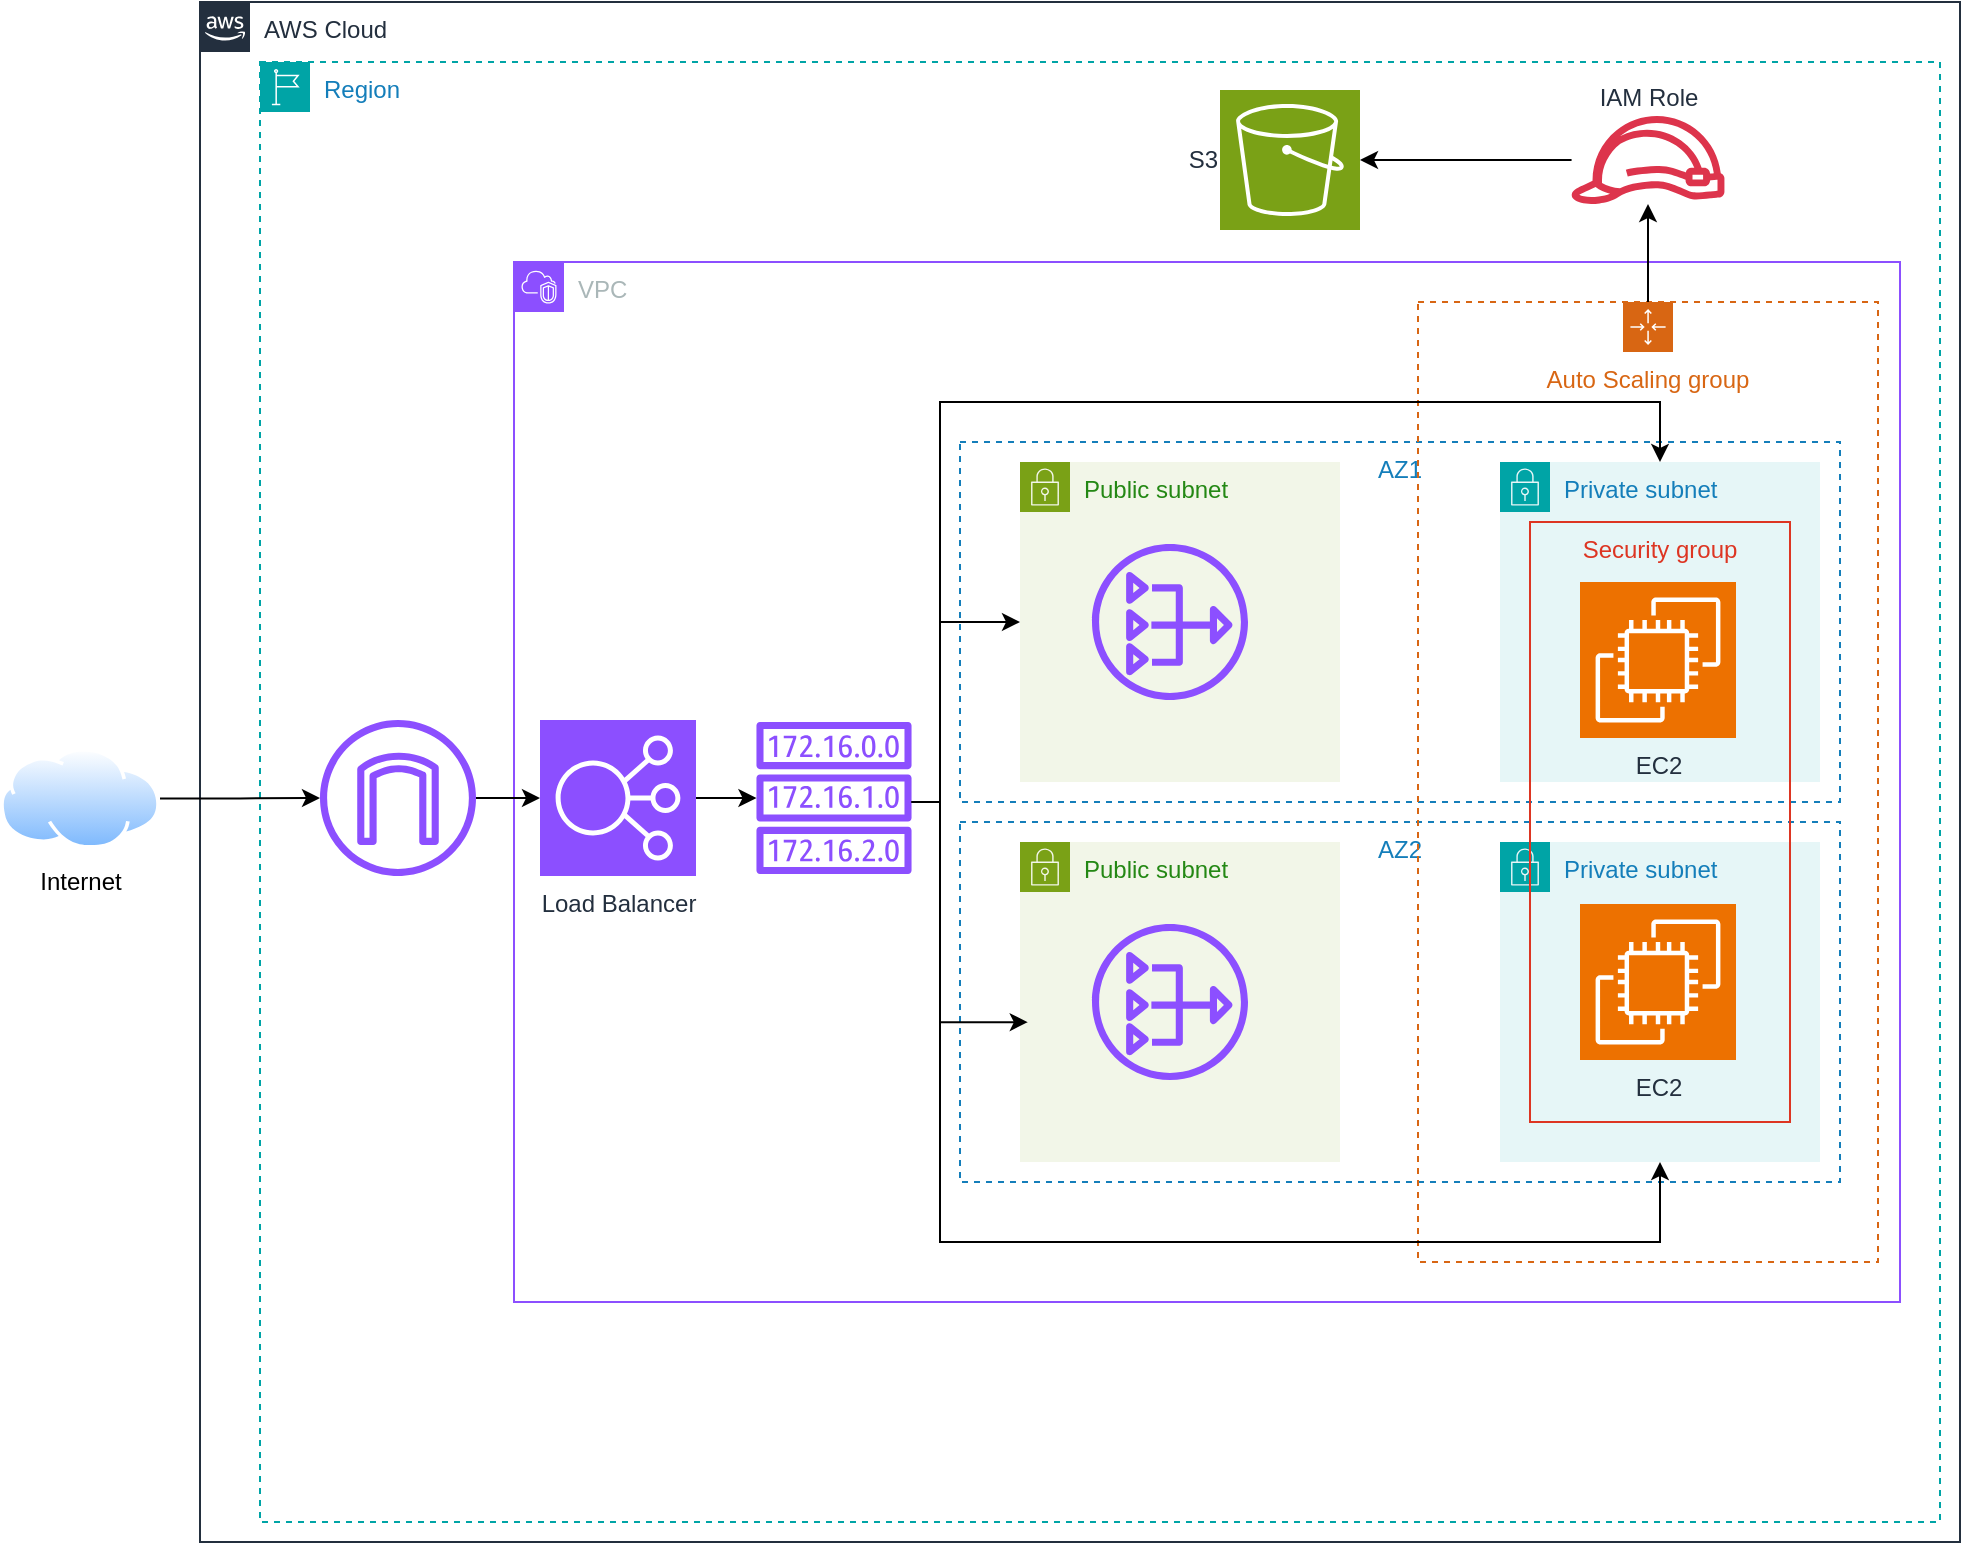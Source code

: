 <mxfile version="23.1.6" type="device">
  <diagram name="Page-1" id="Qug9uoKuvxaWJMSSJhEC">
    <mxGraphModel dx="1900" dy="565" grid="1" gridSize="10" guides="1" tooltips="1" connect="1" arrows="1" fold="1" page="1" pageScale="1" pageWidth="850" pageHeight="1100" math="0" shadow="0">
      <root>
        <mxCell id="0" />
        <mxCell id="1" parent="0" />
        <mxCell id="ro8EDTR5ztBZMEgjOztu-14" value="AWS Cloud" style="points=[[0,0],[0.25,0],[0.5,0],[0.75,0],[1,0],[1,0.25],[1,0.5],[1,0.75],[1,1],[0.75,1],[0.5,1],[0.25,1],[0,1],[0,0.75],[0,0.5],[0,0.25]];outlineConnect=0;gradientColor=none;html=1;whiteSpace=wrap;fontSize=12;fontStyle=0;container=1;pointerEvents=0;collapsible=0;recursiveResize=0;shape=mxgraph.aws4.group;grIcon=mxgraph.aws4.group_aws_cloud_alt;strokeColor=#232F3E;fillColor=none;verticalAlign=top;align=left;spacingLeft=30;fontColor=#232F3E;dashed=0;" vertex="1" parent="1">
          <mxGeometry x="40" y="40" width="880" height="770" as="geometry" />
        </mxCell>
        <mxCell id="ro8EDTR5ztBZMEgjOztu-15" value="Region" style="points=[[0,0],[0.25,0],[0.5,0],[0.75,0],[1,0],[1,0.25],[1,0.5],[1,0.75],[1,1],[0.75,1],[0.5,1],[0.25,1],[0,1],[0,0.75],[0,0.5],[0,0.25]];outlineConnect=0;gradientColor=none;html=1;whiteSpace=wrap;fontSize=12;fontStyle=0;container=1;pointerEvents=0;collapsible=0;recursiveResize=0;shape=mxgraph.aws4.group;grIcon=mxgraph.aws4.group_region;strokeColor=#00A4A6;fillColor=none;verticalAlign=top;align=left;spacingLeft=30;fontColor=#147EBA;dashed=1;" vertex="1" parent="ro8EDTR5ztBZMEgjOztu-14">
          <mxGeometry x="30" y="30" width="840" height="730" as="geometry" />
        </mxCell>
        <mxCell id="ro8EDTR5ztBZMEgjOztu-16" value="VPC" style="points=[[0,0],[0.25,0],[0.5,0],[0.75,0],[1,0],[1,0.25],[1,0.5],[1,0.75],[1,1],[0.75,1],[0.5,1],[0.25,1],[0,1],[0,0.75],[0,0.5],[0,0.25]];outlineConnect=0;gradientColor=none;html=1;whiteSpace=wrap;fontSize=12;fontStyle=0;container=1;pointerEvents=0;collapsible=0;recursiveResize=0;shape=mxgraph.aws4.group;grIcon=mxgraph.aws4.group_vpc2;strokeColor=#8C4FFF;fillColor=none;verticalAlign=top;align=left;spacingLeft=30;fontColor=#AAB7B8;dashed=0;" vertex="1" parent="ro8EDTR5ztBZMEgjOztu-15">
          <mxGeometry x="127" y="100" width="693" height="520" as="geometry" />
        </mxCell>
        <mxCell id="ro8EDTR5ztBZMEgjOztu-18" value="AZ2" style="fillColor=none;strokeColor=#147EBA;dashed=1;verticalAlign=top;fontStyle=0;fontColor=#147EBA;whiteSpace=wrap;html=1;" vertex="1" parent="ro8EDTR5ztBZMEgjOztu-16">
          <mxGeometry x="223" y="280" width="440" height="180" as="geometry" />
        </mxCell>
        <mxCell id="ro8EDTR5ztBZMEgjOztu-20" value="AZ1" style="fillColor=none;strokeColor=#147EBA;dashed=1;verticalAlign=top;fontStyle=0;fontColor=#147EBA;whiteSpace=wrap;html=1;" vertex="1" parent="ro8EDTR5ztBZMEgjOztu-16">
          <mxGeometry x="223" y="90" width="440" height="180" as="geometry" />
        </mxCell>
        <mxCell id="ro8EDTR5ztBZMEgjOztu-21" value="Private subnet" style="points=[[0,0],[0.25,0],[0.5,0],[0.75,0],[1,0],[1,0.25],[1,0.5],[1,0.75],[1,1],[0.75,1],[0.5,1],[0.25,1],[0,1],[0,0.75],[0,0.5],[0,0.25]];outlineConnect=0;gradientColor=none;html=1;whiteSpace=wrap;fontSize=12;fontStyle=0;container=1;pointerEvents=0;collapsible=0;recursiveResize=0;shape=mxgraph.aws4.group;grIcon=mxgraph.aws4.group_security_group;grStroke=0;strokeColor=#00A4A6;fillColor=#E6F6F7;verticalAlign=top;align=left;spacingLeft=30;fontColor=#147EBA;dashed=0;" vertex="1" parent="ro8EDTR5ztBZMEgjOztu-16">
          <mxGeometry x="493" y="100" width="160" height="160" as="geometry" />
        </mxCell>
        <mxCell id="ro8EDTR5ztBZMEgjOztu-22" value="Private subnet" style="points=[[0,0],[0.25,0],[0.5,0],[0.75,0],[1,0],[1,0.25],[1,0.5],[1,0.75],[1,1],[0.75,1],[0.5,1],[0.25,1],[0,1],[0,0.75],[0,0.5],[0,0.25]];outlineConnect=0;gradientColor=none;html=1;whiteSpace=wrap;fontSize=12;fontStyle=0;container=1;pointerEvents=0;collapsible=0;recursiveResize=0;shape=mxgraph.aws4.group;grIcon=mxgraph.aws4.group_security_group;grStroke=0;strokeColor=#00A4A6;fillColor=#E6F6F7;verticalAlign=top;align=left;spacingLeft=30;fontColor=#147EBA;dashed=0;" vertex="1" parent="ro8EDTR5ztBZMEgjOztu-16">
          <mxGeometry x="493" y="290" width="160" height="160" as="geometry" />
        </mxCell>
        <mxCell id="ro8EDTR5ztBZMEgjOztu-23" value="Auto Scaling group" style="points=[[0,0],[0.25,0],[0.5,0],[0.75,0],[1,0],[1,0.25],[1,0.5],[1,0.75],[1,1],[0.75,1],[0.5,1],[0.25,1],[0,1],[0,0.75],[0,0.5],[0,0.25]];outlineConnect=0;gradientColor=none;html=1;whiteSpace=wrap;fontSize=12;fontStyle=0;container=1;pointerEvents=0;collapsible=0;recursiveResize=0;shape=mxgraph.aws4.groupCenter;grIcon=mxgraph.aws4.group_auto_scaling_group;grStroke=1;strokeColor=#D86613;fillColor=none;verticalAlign=top;align=center;fontColor=#D86613;dashed=1;spacingTop=25;" vertex="1" parent="ro8EDTR5ztBZMEgjOztu-16">
          <mxGeometry x="452" y="20" width="230" height="480" as="geometry" />
        </mxCell>
        <mxCell id="ro8EDTR5ztBZMEgjOztu-27" value="EC2" style="sketch=0;points=[[0,0,0],[0.25,0,0],[0.5,0,0],[0.75,0,0],[1,0,0],[0,1,0],[0.25,1,0],[0.5,1,0],[0.75,1,0],[1,1,0],[0,0.25,0],[0,0.5,0],[0,0.75,0],[1,0.25,0],[1,0.5,0],[1,0.75,0]];outlineConnect=0;fontColor=#232F3E;fillColor=#ED7100;strokeColor=#ffffff;dashed=0;verticalLabelPosition=bottom;verticalAlign=top;align=center;html=1;fontSize=12;fontStyle=0;aspect=fixed;shape=mxgraph.aws4.resourceIcon;resIcon=mxgraph.aws4.ec2;" vertex="1" parent="ro8EDTR5ztBZMEgjOztu-23">
          <mxGeometry x="81" y="301" width="78" height="78" as="geometry" />
        </mxCell>
        <mxCell id="ro8EDTR5ztBZMEgjOztu-31" value="Security group" style="fillColor=none;strokeColor=#DD3522;verticalAlign=top;fontStyle=0;fontColor=#DD3522;whiteSpace=wrap;html=1;" vertex="1" parent="ro8EDTR5ztBZMEgjOztu-23">
          <mxGeometry x="56" y="110" width="130" height="300" as="geometry" />
        </mxCell>
        <mxCell id="ro8EDTR5ztBZMEgjOztu-24" value="Public subnet" style="points=[[0,0],[0.25,0],[0.5,0],[0.75,0],[1,0],[1,0.25],[1,0.5],[1,0.75],[1,1],[0.75,1],[0.5,1],[0.25,1],[0,1],[0,0.75],[0,0.5],[0,0.25]];outlineConnect=0;gradientColor=none;html=1;whiteSpace=wrap;fontSize=12;fontStyle=0;container=1;pointerEvents=0;collapsible=0;recursiveResize=0;shape=mxgraph.aws4.group;grIcon=mxgraph.aws4.group_security_group;grStroke=0;strokeColor=#7AA116;fillColor=#F2F6E8;verticalAlign=top;align=left;spacingLeft=30;fontColor=#248814;dashed=0;" vertex="1" parent="ro8EDTR5ztBZMEgjOztu-16">
          <mxGeometry x="253" y="100" width="160" height="160" as="geometry" />
        </mxCell>
        <mxCell id="ro8EDTR5ztBZMEgjOztu-28" value="" style="sketch=0;outlineConnect=0;fontColor=#232F3E;gradientColor=none;fillColor=#8C4FFF;strokeColor=none;dashed=0;verticalLabelPosition=bottom;verticalAlign=top;align=center;html=1;fontSize=12;fontStyle=0;aspect=fixed;pointerEvents=1;shape=mxgraph.aws4.nat_gateway;" vertex="1" parent="ro8EDTR5ztBZMEgjOztu-24">
          <mxGeometry x="36" y="41" width="78" height="78" as="geometry" />
        </mxCell>
        <mxCell id="ro8EDTR5ztBZMEgjOztu-25" value="Public subnet" style="points=[[0,0],[0.25,0],[0.5,0],[0.75,0],[1,0],[1,0.25],[1,0.5],[1,0.75],[1,1],[0.75,1],[0.5,1],[0.25,1],[0,1],[0,0.75],[0,0.5],[0,0.25]];outlineConnect=0;gradientColor=none;html=1;whiteSpace=wrap;fontSize=12;fontStyle=0;container=1;pointerEvents=0;collapsible=0;recursiveResize=0;shape=mxgraph.aws4.group;grIcon=mxgraph.aws4.group_security_group;grStroke=0;strokeColor=#7AA116;fillColor=#F2F6E8;verticalAlign=top;align=left;spacingLeft=30;fontColor=#248814;dashed=0;" vertex="1" parent="ro8EDTR5ztBZMEgjOztu-16">
          <mxGeometry x="253" y="290" width="160" height="160" as="geometry" />
        </mxCell>
        <mxCell id="ro8EDTR5ztBZMEgjOztu-29" value="" style="sketch=0;outlineConnect=0;fontColor=#232F3E;gradientColor=none;fillColor=#8C4FFF;strokeColor=none;dashed=0;verticalLabelPosition=bottom;verticalAlign=top;align=center;html=1;fontSize=12;fontStyle=0;aspect=fixed;pointerEvents=1;shape=mxgraph.aws4.nat_gateway;" vertex="1" parent="ro8EDTR5ztBZMEgjOztu-25">
          <mxGeometry x="36" y="41" width="78" height="78" as="geometry" />
        </mxCell>
        <mxCell id="ro8EDTR5ztBZMEgjOztu-26" value="EC2" style="sketch=0;points=[[0,0,0],[0.25,0,0],[0.5,0,0],[0.75,0,0],[1,0,0],[0,1,0],[0.25,1,0],[0.5,1,0],[0.75,1,0],[1,1,0],[0,0.25,0],[0,0.5,0],[0,0.75,0],[1,0.25,0],[1,0.5,0],[1,0.75,0]];outlineConnect=0;fontColor=#232F3E;fillColor=#ED7100;strokeColor=#ffffff;dashed=0;verticalLabelPosition=bottom;verticalAlign=top;align=center;html=1;fontSize=12;fontStyle=0;aspect=fixed;shape=mxgraph.aws4.resourceIcon;resIcon=mxgraph.aws4.ec2;" vertex="1" parent="ro8EDTR5ztBZMEgjOztu-16">
          <mxGeometry x="533" y="160" width="78" height="78" as="geometry" />
        </mxCell>
        <mxCell id="ro8EDTR5ztBZMEgjOztu-52" style="edgeStyle=orthogonalEdgeStyle;rounded=0;orthogonalLoop=1;jettySize=auto;html=1;" edge="1" parent="ro8EDTR5ztBZMEgjOztu-16" source="ro8EDTR5ztBZMEgjOztu-43">
          <mxGeometry relative="1" as="geometry">
            <mxPoint x="573" y="450" as="targetPoint" />
            <Array as="points">
              <mxPoint x="213" y="270" />
              <mxPoint x="213" y="490" />
              <mxPoint x="573" y="490" />
            </Array>
          </mxGeometry>
        </mxCell>
        <mxCell id="ro8EDTR5ztBZMEgjOztu-53" style="edgeStyle=orthogonalEdgeStyle;rounded=0;orthogonalLoop=1;jettySize=auto;html=1;entryX=0.5;entryY=0;entryDx=0;entryDy=0;" edge="1" parent="ro8EDTR5ztBZMEgjOztu-16" source="ro8EDTR5ztBZMEgjOztu-43" target="ro8EDTR5ztBZMEgjOztu-21">
          <mxGeometry relative="1" as="geometry">
            <Array as="points">
              <mxPoint x="213" y="270" />
              <mxPoint x="213" y="70" />
              <mxPoint x="573" y="70" />
            </Array>
          </mxGeometry>
        </mxCell>
        <mxCell id="ro8EDTR5ztBZMEgjOztu-43" value="" style="sketch=0;outlineConnect=0;fontColor=#232F3E;gradientColor=none;fillColor=#8C4FFF;strokeColor=none;dashed=0;verticalLabelPosition=bottom;verticalAlign=top;align=center;html=1;fontSize=12;fontStyle=0;aspect=fixed;pointerEvents=1;shape=mxgraph.aws4.route_table;" vertex="1" parent="ro8EDTR5ztBZMEgjOztu-16">
          <mxGeometry x="121" y="230" width="78" height="76" as="geometry" />
        </mxCell>
        <mxCell id="ro8EDTR5ztBZMEgjOztu-44" style="edgeStyle=orthogonalEdgeStyle;rounded=0;orthogonalLoop=1;jettySize=auto;html=1;" edge="1" parent="ro8EDTR5ztBZMEgjOztu-16" source="ro8EDTR5ztBZMEgjOztu-43" target="ro8EDTR5ztBZMEgjOztu-24">
          <mxGeometry relative="1" as="geometry">
            <Array as="points">
              <mxPoint x="213" y="270" />
              <mxPoint x="213" y="180" />
            </Array>
          </mxGeometry>
        </mxCell>
        <mxCell id="ro8EDTR5ztBZMEgjOztu-50" style="edgeStyle=orthogonalEdgeStyle;rounded=0;orthogonalLoop=1;jettySize=auto;html=1;entryX=0.077;entryY=0.556;entryDx=0;entryDy=0;entryPerimeter=0;" edge="1" parent="ro8EDTR5ztBZMEgjOztu-16" source="ro8EDTR5ztBZMEgjOztu-43" target="ro8EDTR5ztBZMEgjOztu-18">
          <mxGeometry relative="1" as="geometry">
            <Array as="points">
              <mxPoint x="213" y="270" />
              <mxPoint x="213" y="380" />
            </Array>
          </mxGeometry>
        </mxCell>
        <mxCell id="ro8EDTR5ztBZMEgjOztu-57" style="edgeStyle=orthogonalEdgeStyle;rounded=0;orthogonalLoop=1;jettySize=auto;html=1;" edge="1" parent="ro8EDTR5ztBZMEgjOztu-16" source="ro8EDTR5ztBZMEgjOztu-55" target="ro8EDTR5ztBZMEgjOztu-43">
          <mxGeometry relative="1" as="geometry" />
        </mxCell>
        <mxCell id="ro8EDTR5ztBZMEgjOztu-55" value="Load Balancer" style="sketch=0;points=[[0,0,0],[0.25,0,0],[0.5,0,0],[0.75,0,0],[1,0,0],[0,1,0],[0.25,1,0],[0.5,1,0],[0.75,1,0],[1,1,0],[0,0.25,0],[0,0.5,0],[0,0.75,0],[1,0.25,0],[1,0.5,0],[1,0.75,0]];outlineConnect=0;fontColor=#232F3E;fillColor=#8C4FFF;strokeColor=#ffffff;dashed=0;verticalLabelPosition=bottom;verticalAlign=top;align=center;html=1;fontSize=12;fontStyle=0;aspect=fixed;shape=mxgraph.aws4.resourceIcon;resIcon=mxgraph.aws4.elastic_load_balancing;" vertex="1" parent="ro8EDTR5ztBZMEgjOztu-16">
          <mxGeometry x="13" y="229" width="78" height="78" as="geometry" />
        </mxCell>
        <mxCell id="ro8EDTR5ztBZMEgjOztu-32" value="" style="sketch=0;outlineConnect=0;fontColor=#232F3E;gradientColor=none;fillColor=#8C4FFF;strokeColor=none;dashed=0;verticalLabelPosition=bottom;verticalAlign=top;align=center;html=1;fontSize=12;fontStyle=0;aspect=fixed;pointerEvents=1;shape=mxgraph.aws4.internet_gateway;" vertex="1" parent="ro8EDTR5ztBZMEgjOztu-15">
          <mxGeometry x="30" y="329" width="78" height="78" as="geometry" />
        </mxCell>
        <mxCell id="ro8EDTR5ztBZMEgjOztu-37" value="S3" style="sketch=0;points=[[0,0,0],[0.25,0,0],[0.5,0,0],[0.75,0,0],[1,0,0],[0,1,0],[0.25,1,0],[0.5,1,0],[0.75,1,0],[1,1,0],[0,0.25,0],[0,0.5,0],[0,0.75,0],[1,0.25,0],[1,0.5,0],[1,0.75,0]];outlineConnect=0;fontColor=#232F3E;fillColor=#7AA116;strokeColor=#ffffff;dashed=0;verticalLabelPosition=middle;verticalAlign=middle;align=right;html=1;fontSize=12;fontStyle=0;aspect=fixed;shape=mxgraph.aws4.resourceIcon;resIcon=mxgraph.aws4.s3;labelPosition=left;" vertex="1" parent="ro8EDTR5ztBZMEgjOztu-15">
          <mxGeometry x="480" y="14" width="70" height="70" as="geometry" />
        </mxCell>
        <mxCell id="ro8EDTR5ztBZMEgjOztu-49" style="edgeStyle=orthogonalEdgeStyle;rounded=0;orthogonalLoop=1;jettySize=auto;html=1;" edge="1" parent="ro8EDTR5ztBZMEgjOztu-15" source="ro8EDTR5ztBZMEgjOztu-47" target="ro8EDTR5ztBZMEgjOztu-37">
          <mxGeometry relative="1" as="geometry" />
        </mxCell>
        <mxCell id="ro8EDTR5ztBZMEgjOztu-47" value="IAM Role" style="sketch=0;outlineConnect=0;fontColor=#232F3E;gradientColor=none;fillColor=#DD344C;strokeColor=none;dashed=0;verticalLabelPosition=top;verticalAlign=bottom;align=center;html=1;fontSize=12;fontStyle=0;aspect=fixed;pointerEvents=1;shape=mxgraph.aws4.role;labelPosition=center;" vertex="1" parent="ro8EDTR5ztBZMEgjOztu-15">
          <mxGeometry x="655" y="27" width="78" height="44" as="geometry" />
        </mxCell>
        <mxCell id="ro8EDTR5ztBZMEgjOztu-48" style="edgeStyle=orthogonalEdgeStyle;rounded=0;orthogonalLoop=1;jettySize=auto;html=1;" edge="1" parent="ro8EDTR5ztBZMEgjOztu-15" source="ro8EDTR5ztBZMEgjOztu-23" target="ro8EDTR5ztBZMEgjOztu-47">
          <mxGeometry relative="1" as="geometry" />
        </mxCell>
        <mxCell id="ro8EDTR5ztBZMEgjOztu-58" style="edgeStyle=orthogonalEdgeStyle;rounded=0;orthogonalLoop=1;jettySize=auto;html=1;entryX=0;entryY=0.5;entryDx=0;entryDy=0;entryPerimeter=0;" edge="1" parent="ro8EDTR5ztBZMEgjOztu-15" source="ro8EDTR5ztBZMEgjOztu-32" target="ro8EDTR5ztBZMEgjOztu-55">
          <mxGeometry relative="1" as="geometry" />
        </mxCell>
        <mxCell id="ro8EDTR5ztBZMEgjOztu-59" style="edgeStyle=orthogonalEdgeStyle;rounded=0;orthogonalLoop=1;jettySize=auto;html=1;" edge="1" parent="1" source="ro8EDTR5ztBZMEgjOztu-33" target="ro8EDTR5ztBZMEgjOztu-32">
          <mxGeometry relative="1" as="geometry" />
        </mxCell>
        <mxCell id="ro8EDTR5ztBZMEgjOztu-33" value="Internet" style="image;aspect=fixed;perimeter=ellipsePerimeter;html=1;align=center;shadow=0;dashed=0;spacingTop=3;image=img/lib/active_directory/internet_cloud.svg;" vertex="1" parent="1">
          <mxGeometry x="-60" y="413" width="80" height="50.4" as="geometry" />
        </mxCell>
      </root>
    </mxGraphModel>
  </diagram>
</mxfile>
